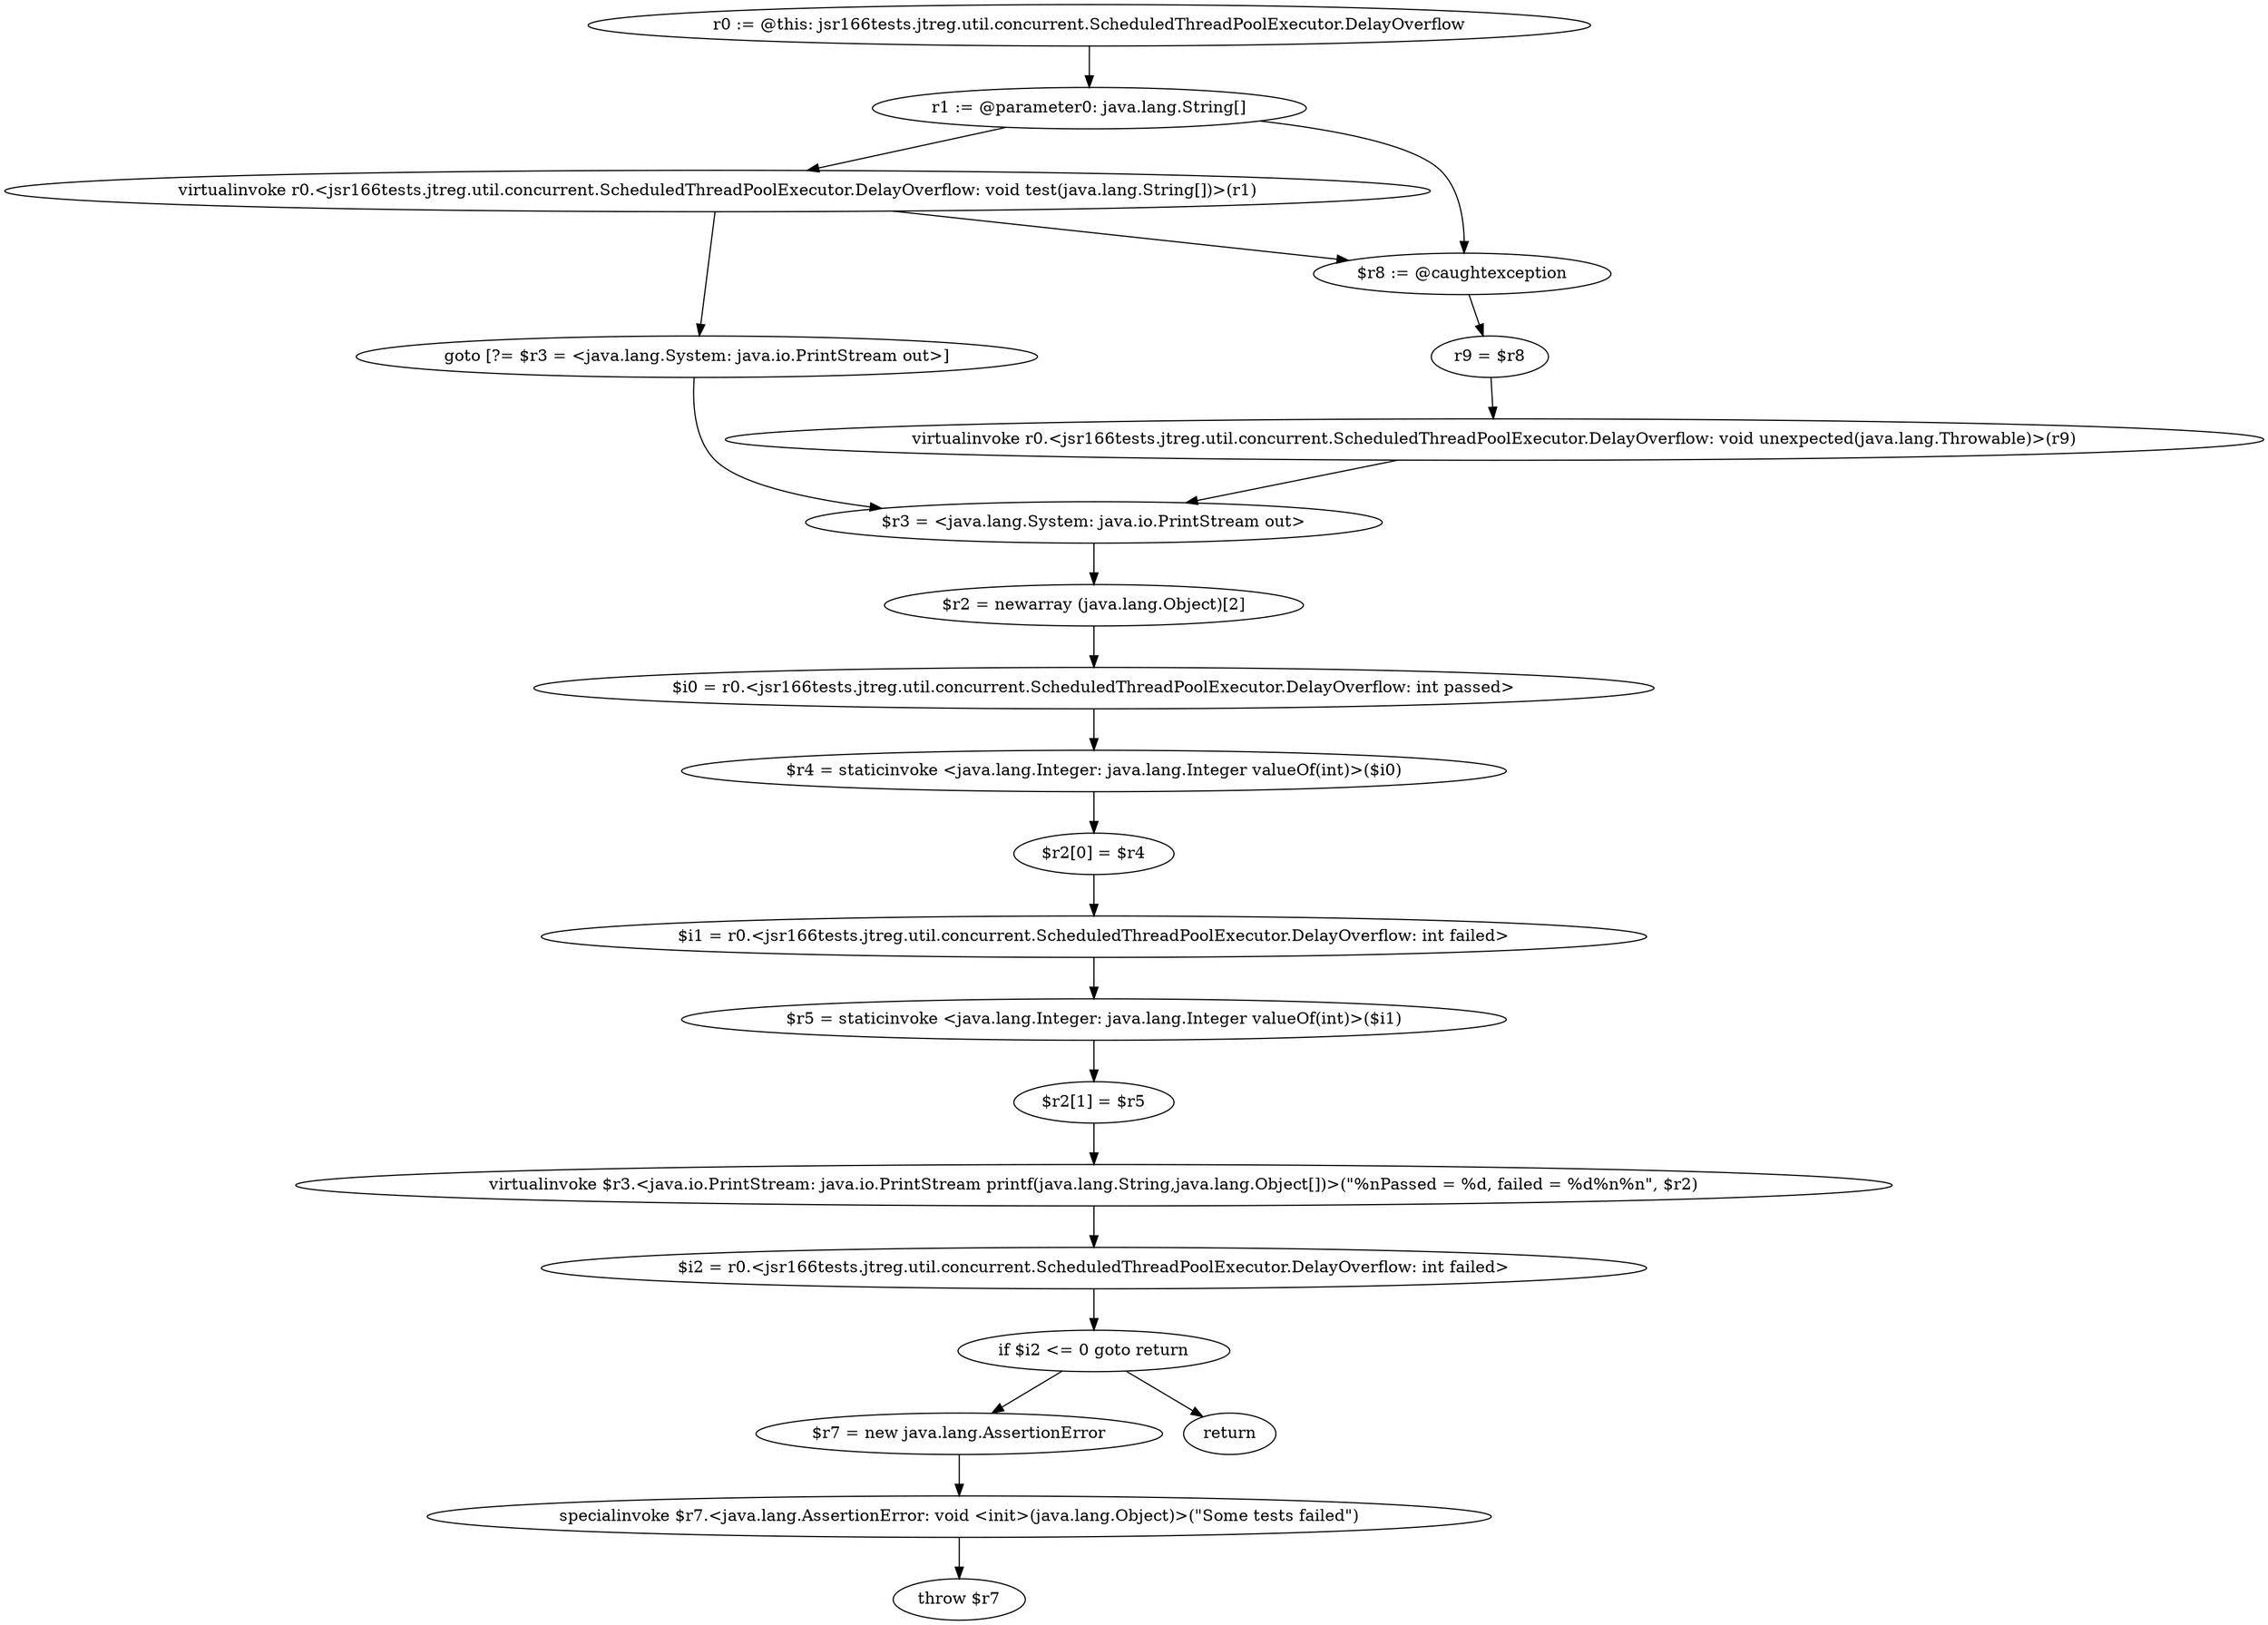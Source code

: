 digraph "unitGraph" {
    "r0 := @this: jsr166tests.jtreg.util.concurrent.ScheduledThreadPoolExecutor.DelayOverflow"
    "r1 := @parameter0: java.lang.String[]"
    "virtualinvoke r0.<jsr166tests.jtreg.util.concurrent.ScheduledThreadPoolExecutor.DelayOverflow: void test(java.lang.String[])>(r1)"
    "goto [?= $r3 = <java.lang.System: java.io.PrintStream out>]"
    "$r8 := @caughtexception"
    "r9 = $r8"
    "virtualinvoke r0.<jsr166tests.jtreg.util.concurrent.ScheduledThreadPoolExecutor.DelayOverflow: void unexpected(java.lang.Throwable)>(r9)"
    "$r3 = <java.lang.System: java.io.PrintStream out>"
    "$r2 = newarray (java.lang.Object)[2]"
    "$i0 = r0.<jsr166tests.jtreg.util.concurrent.ScheduledThreadPoolExecutor.DelayOverflow: int passed>"
    "$r4 = staticinvoke <java.lang.Integer: java.lang.Integer valueOf(int)>($i0)"
    "$r2[0] = $r4"
    "$i1 = r0.<jsr166tests.jtreg.util.concurrent.ScheduledThreadPoolExecutor.DelayOverflow: int failed>"
    "$r5 = staticinvoke <java.lang.Integer: java.lang.Integer valueOf(int)>($i1)"
    "$r2[1] = $r5"
    "virtualinvoke $r3.<java.io.PrintStream: java.io.PrintStream printf(java.lang.String,java.lang.Object[])>(\"%nPassed = %d, failed = %d%n%n\", $r2)"
    "$i2 = r0.<jsr166tests.jtreg.util.concurrent.ScheduledThreadPoolExecutor.DelayOverflow: int failed>"
    "if $i2 <= 0 goto return"
    "$r7 = new java.lang.AssertionError"
    "specialinvoke $r7.<java.lang.AssertionError: void <init>(java.lang.Object)>(\"Some tests failed\")"
    "throw $r7"
    "return"
    "r0 := @this: jsr166tests.jtreg.util.concurrent.ScheduledThreadPoolExecutor.DelayOverflow"->"r1 := @parameter0: java.lang.String[]";
    "r1 := @parameter0: java.lang.String[]"->"virtualinvoke r0.<jsr166tests.jtreg.util.concurrent.ScheduledThreadPoolExecutor.DelayOverflow: void test(java.lang.String[])>(r1)";
    "r1 := @parameter0: java.lang.String[]"->"$r8 := @caughtexception";
    "virtualinvoke r0.<jsr166tests.jtreg.util.concurrent.ScheduledThreadPoolExecutor.DelayOverflow: void test(java.lang.String[])>(r1)"->"goto [?= $r3 = <java.lang.System: java.io.PrintStream out>]";
    "virtualinvoke r0.<jsr166tests.jtreg.util.concurrent.ScheduledThreadPoolExecutor.DelayOverflow: void test(java.lang.String[])>(r1)"->"$r8 := @caughtexception";
    "goto [?= $r3 = <java.lang.System: java.io.PrintStream out>]"->"$r3 = <java.lang.System: java.io.PrintStream out>";
    "$r8 := @caughtexception"->"r9 = $r8";
    "r9 = $r8"->"virtualinvoke r0.<jsr166tests.jtreg.util.concurrent.ScheduledThreadPoolExecutor.DelayOverflow: void unexpected(java.lang.Throwable)>(r9)";
    "virtualinvoke r0.<jsr166tests.jtreg.util.concurrent.ScheduledThreadPoolExecutor.DelayOverflow: void unexpected(java.lang.Throwable)>(r9)"->"$r3 = <java.lang.System: java.io.PrintStream out>";
    "$r3 = <java.lang.System: java.io.PrintStream out>"->"$r2 = newarray (java.lang.Object)[2]";
    "$r2 = newarray (java.lang.Object)[2]"->"$i0 = r0.<jsr166tests.jtreg.util.concurrent.ScheduledThreadPoolExecutor.DelayOverflow: int passed>";
    "$i0 = r0.<jsr166tests.jtreg.util.concurrent.ScheduledThreadPoolExecutor.DelayOverflow: int passed>"->"$r4 = staticinvoke <java.lang.Integer: java.lang.Integer valueOf(int)>($i0)";
    "$r4 = staticinvoke <java.lang.Integer: java.lang.Integer valueOf(int)>($i0)"->"$r2[0] = $r4";
    "$r2[0] = $r4"->"$i1 = r0.<jsr166tests.jtreg.util.concurrent.ScheduledThreadPoolExecutor.DelayOverflow: int failed>";
    "$i1 = r0.<jsr166tests.jtreg.util.concurrent.ScheduledThreadPoolExecutor.DelayOverflow: int failed>"->"$r5 = staticinvoke <java.lang.Integer: java.lang.Integer valueOf(int)>($i1)";
    "$r5 = staticinvoke <java.lang.Integer: java.lang.Integer valueOf(int)>($i1)"->"$r2[1] = $r5";
    "$r2[1] = $r5"->"virtualinvoke $r3.<java.io.PrintStream: java.io.PrintStream printf(java.lang.String,java.lang.Object[])>(\"%nPassed = %d, failed = %d%n%n\", $r2)";
    "virtualinvoke $r3.<java.io.PrintStream: java.io.PrintStream printf(java.lang.String,java.lang.Object[])>(\"%nPassed = %d, failed = %d%n%n\", $r2)"->"$i2 = r0.<jsr166tests.jtreg.util.concurrent.ScheduledThreadPoolExecutor.DelayOverflow: int failed>";
    "$i2 = r0.<jsr166tests.jtreg.util.concurrent.ScheduledThreadPoolExecutor.DelayOverflow: int failed>"->"if $i2 <= 0 goto return";
    "if $i2 <= 0 goto return"->"$r7 = new java.lang.AssertionError";
    "if $i2 <= 0 goto return"->"return";
    "$r7 = new java.lang.AssertionError"->"specialinvoke $r7.<java.lang.AssertionError: void <init>(java.lang.Object)>(\"Some tests failed\")";
    "specialinvoke $r7.<java.lang.AssertionError: void <init>(java.lang.Object)>(\"Some tests failed\")"->"throw $r7";
}
